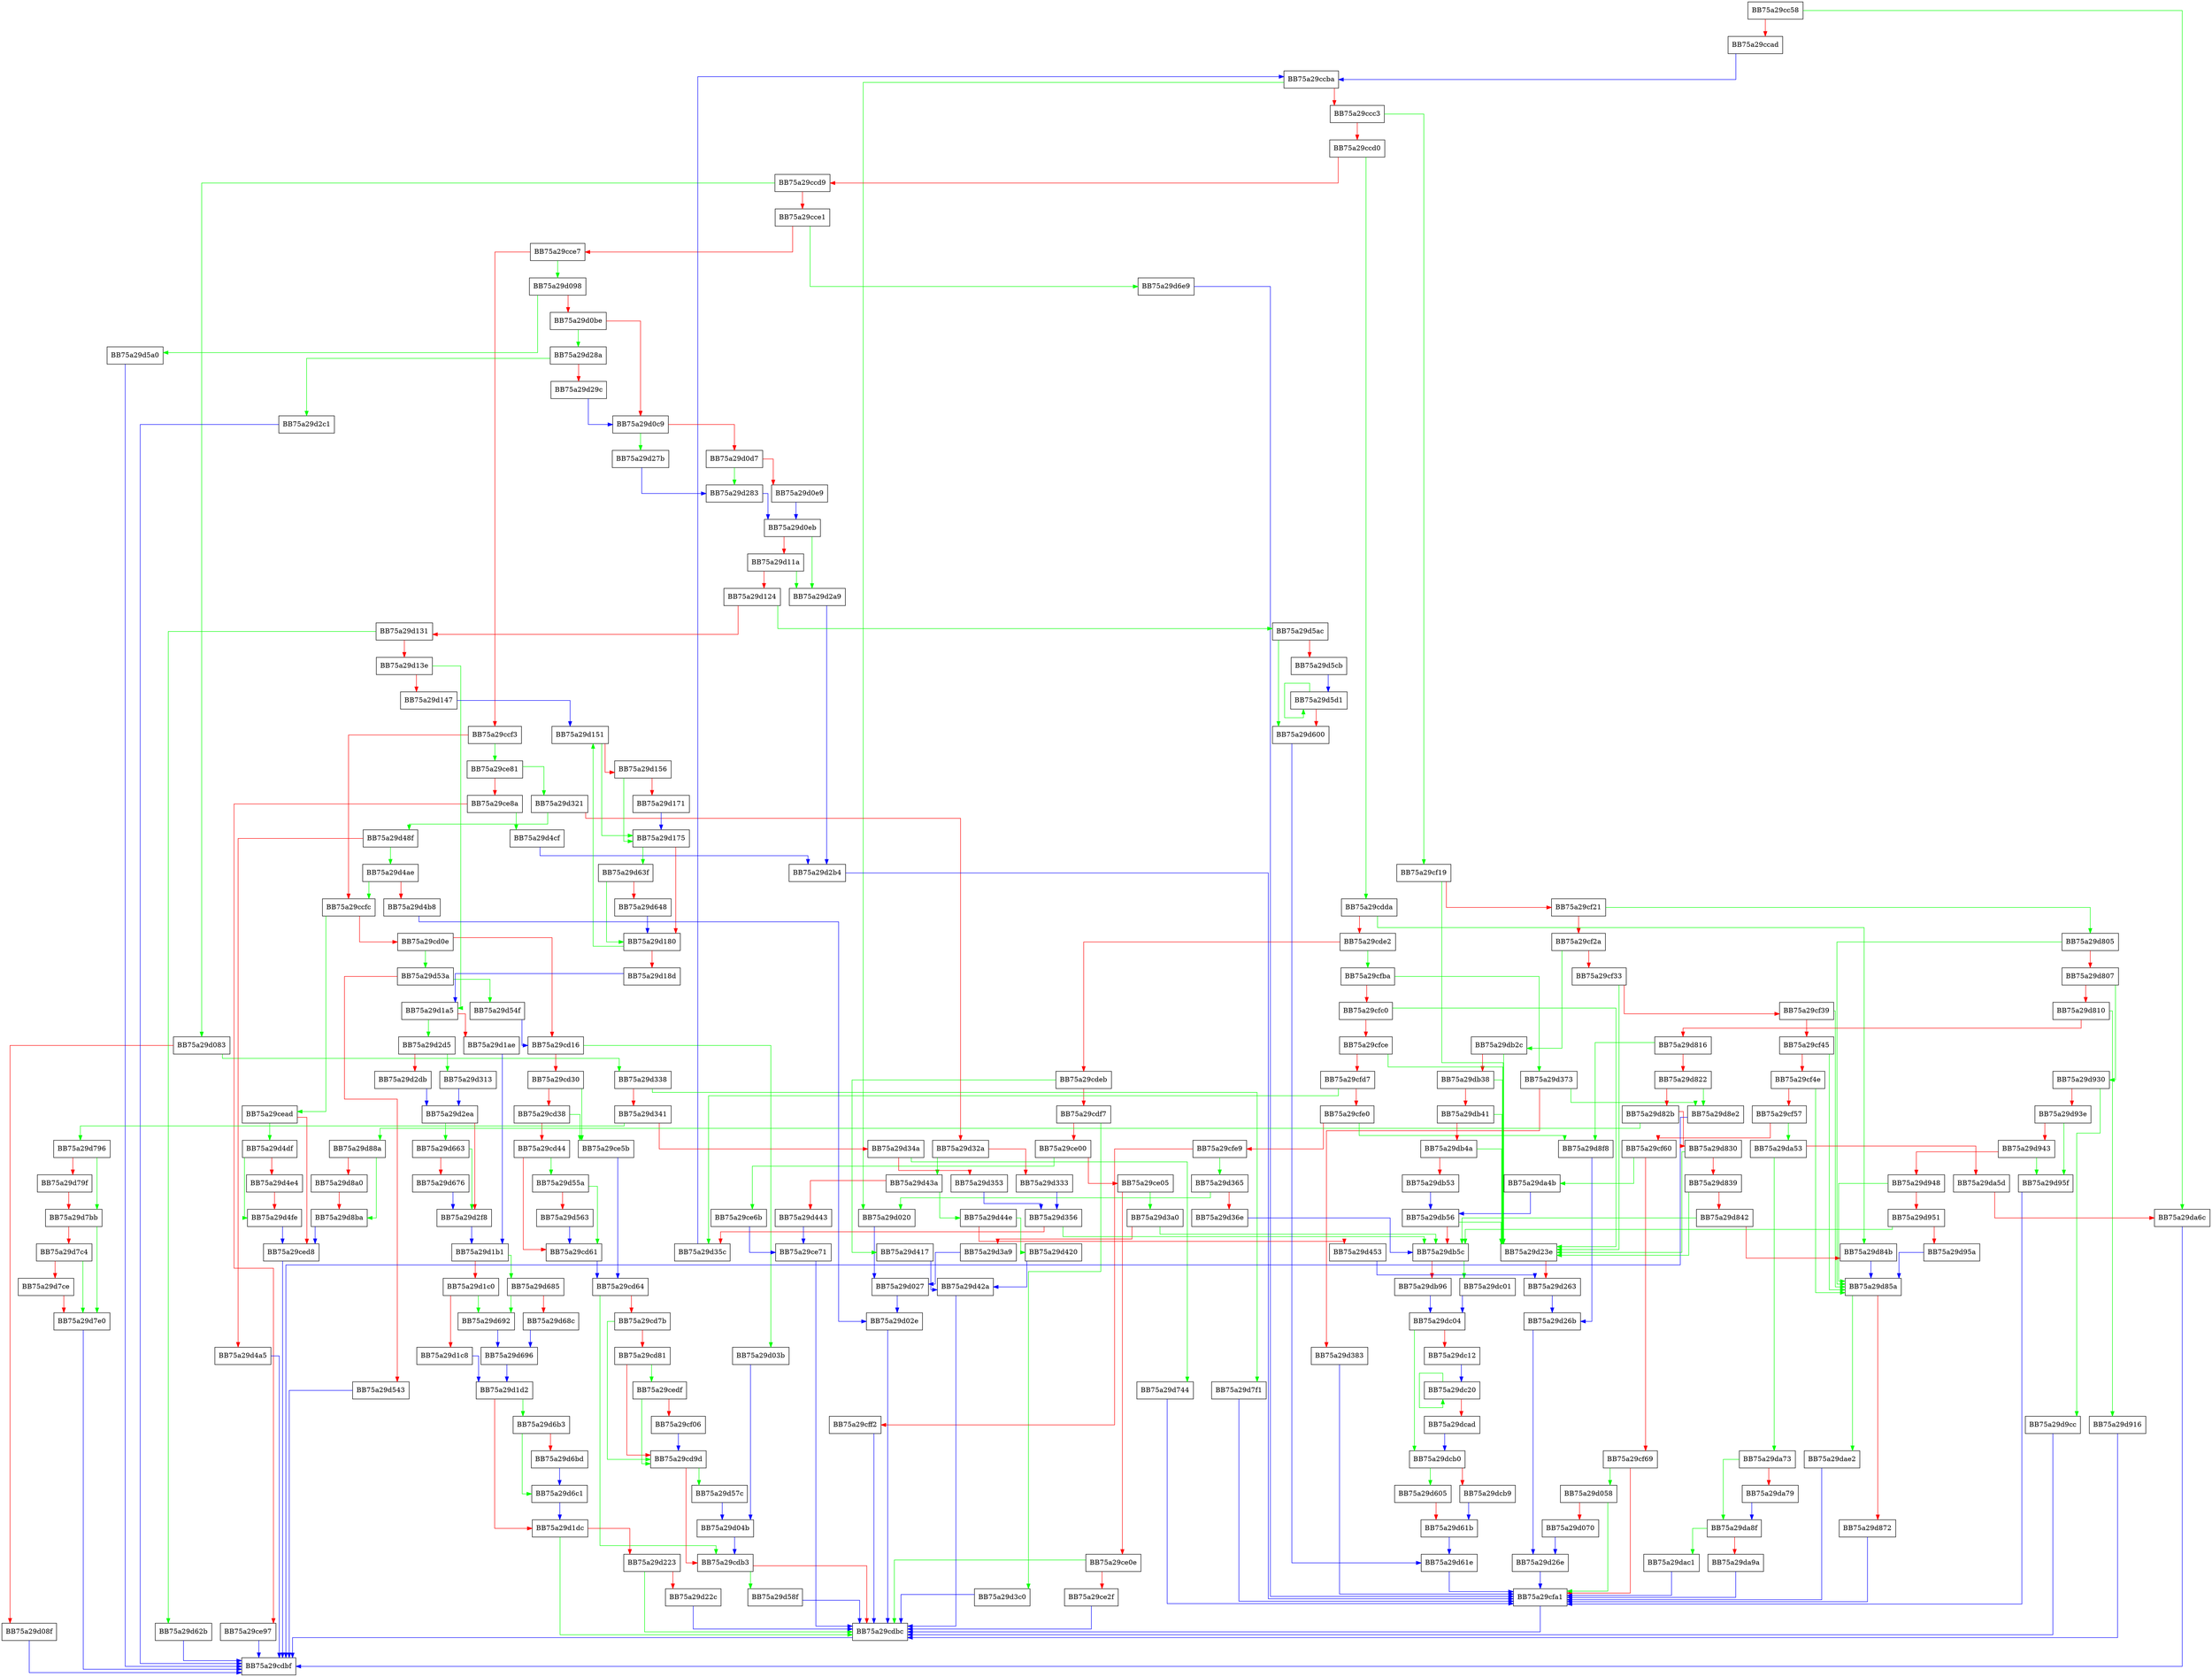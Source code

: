 digraph sqlite3ExprCodeTarget {
  node [shape="box"];
  graph [splines=ortho];
  BB75a29cc58 -> BB75a29da6c [color="green"];
  BB75a29cc58 -> BB75a29ccad [color="red"];
  BB75a29ccad -> BB75a29ccba [color="blue"];
  BB75a29ccba -> BB75a29d020 [color="green"];
  BB75a29ccba -> BB75a29ccc3 [color="red"];
  BB75a29ccc3 -> BB75a29cf19 [color="green"];
  BB75a29ccc3 -> BB75a29ccd0 [color="red"];
  BB75a29ccd0 -> BB75a29cdda [color="green"];
  BB75a29ccd0 -> BB75a29ccd9 [color="red"];
  BB75a29ccd9 -> BB75a29d083 [color="green"];
  BB75a29ccd9 -> BB75a29cce1 [color="red"];
  BB75a29cce1 -> BB75a29d6e9 [color="green"];
  BB75a29cce1 -> BB75a29cce7 [color="red"];
  BB75a29cce7 -> BB75a29d098 [color="green"];
  BB75a29cce7 -> BB75a29ccf3 [color="red"];
  BB75a29ccf3 -> BB75a29ce81 [color="green"];
  BB75a29ccf3 -> BB75a29ccfc [color="red"];
  BB75a29ccfc -> BB75a29cead [color="green"];
  BB75a29ccfc -> BB75a29cd0e [color="red"];
  BB75a29cd0e -> BB75a29d53a [color="green"];
  BB75a29cd0e -> BB75a29cd16 [color="red"];
  BB75a29cd16 -> BB75a29d03b [color="green"];
  BB75a29cd16 -> BB75a29cd30 [color="red"];
  BB75a29cd30 -> BB75a29ce5b [color="green"];
  BB75a29cd30 -> BB75a29cd38 [color="red"];
  BB75a29cd38 -> BB75a29ce5b [color="green"];
  BB75a29cd38 -> BB75a29cd44 [color="red"];
  BB75a29cd44 -> BB75a29d55a [color="green"];
  BB75a29cd44 -> BB75a29cd61 [color="red"];
  BB75a29cd61 -> BB75a29cd64 [color="blue"];
  BB75a29cd64 -> BB75a29cdb3 [color="green"];
  BB75a29cd64 -> BB75a29cd7b [color="red"];
  BB75a29cd7b -> BB75a29cd9d [color="green"];
  BB75a29cd7b -> BB75a29cd81 [color="red"];
  BB75a29cd81 -> BB75a29cedf [color="green"];
  BB75a29cd81 -> BB75a29cd9d [color="red"];
  BB75a29cd9d -> BB75a29d57c [color="green"];
  BB75a29cd9d -> BB75a29cdb3 [color="red"];
  BB75a29cdb3 -> BB75a29d58f [color="green"];
  BB75a29cdb3 -> BB75a29cdbc [color="red"];
  BB75a29cdbc -> BB75a29cdbf [color="blue"];
  BB75a29cdda -> BB75a29d84b [color="green"];
  BB75a29cdda -> BB75a29cde2 [color="red"];
  BB75a29cde2 -> BB75a29cfba [color="green"];
  BB75a29cde2 -> BB75a29cdeb [color="red"];
  BB75a29cdeb -> BB75a29d417 [color="green"];
  BB75a29cdeb -> BB75a29cdf7 [color="red"];
  BB75a29cdf7 -> BB75a29d3c0 [color="green"];
  BB75a29cdf7 -> BB75a29ce00 [color="red"];
  BB75a29ce00 -> BB75a29ce6b [color="green"];
  BB75a29ce00 -> BB75a29ce05 [color="red"];
  BB75a29ce05 -> BB75a29d3a0 [color="green"];
  BB75a29ce05 -> BB75a29ce0e [color="red"];
  BB75a29ce0e -> BB75a29cdbc [color="green"];
  BB75a29ce0e -> BB75a29ce2f [color="red"];
  BB75a29ce2f -> BB75a29cdbc [color="blue"];
  BB75a29ce5b -> BB75a29cd64 [color="blue"];
  BB75a29ce6b -> BB75a29ce71 [color="blue"];
  BB75a29ce71 -> BB75a29cdbc [color="blue"];
  BB75a29ce81 -> BB75a29d321 [color="green"];
  BB75a29ce81 -> BB75a29ce8a [color="red"];
  BB75a29ce8a -> BB75a29d4cf [color="green"];
  BB75a29ce8a -> BB75a29ce97 [color="red"];
  BB75a29ce97 -> BB75a29cdbf [color="blue"];
  BB75a29cead -> BB75a29d4df [color="green"];
  BB75a29cead -> BB75a29ced8 [color="red"];
  BB75a29ced8 -> BB75a29cdbf [color="blue"];
  BB75a29cedf -> BB75a29cd9d [color="green"];
  BB75a29cedf -> BB75a29cf06 [color="red"];
  BB75a29cf06 -> BB75a29cd9d [color="blue"];
  BB75a29cf19 -> BB75a29d23e [color="green"];
  BB75a29cf19 -> BB75a29cf21 [color="red"];
  BB75a29cf21 -> BB75a29d805 [color="green"];
  BB75a29cf21 -> BB75a29cf2a [color="red"];
  BB75a29cf2a -> BB75a29db2c [color="green"];
  BB75a29cf2a -> BB75a29cf33 [color="red"];
  BB75a29cf33 -> BB75a29d23e [color="green"];
  BB75a29cf33 -> BB75a29cf39 [color="red"];
  BB75a29cf39 -> BB75a29d85a [color="green"];
  BB75a29cf39 -> BB75a29cf45 [color="red"];
  BB75a29cf45 -> BB75a29d85a [color="green"];
  BB75a29cf45 -> BB75a29cf4e [color="red"];
  BB75a29cf4e -> BB75a29d85a [color="green"];
  BB75a29cf4e -> BB75a29cf57 [color="red"];
  BB75a29cf57 -> BB75a29da53 [color="green"];
  BB75a29cf57 -> BB75a29cf60 [color="red"];
  BB75a29cf60 -> BB75a29da4b [color="green"];
  BB75a29cf60 -> BB75a29cf69 [color="red"];
  BB75a29cf69 -> BB75a29d058 [color="green"];
  BB75a29cf69 -> BB75a29cfa1 [color="red"];
  BB75a29cfa1 -> BB75a29cdbc [color="blue"];
  BB75a29cfba -> BB75a29d373 [color="green"];
  BB75a29cfba -> BB75a29cfc0 [color="red"];
  BB75a29cfc0 -> BB75a29d23e [color="green"];
  BB75a29cfc0 -> BB75a29cfce [color="red"];
  BB75a29cfce -> BB75a29d23e [color="green"];
  BB75a29cfce -> BB75a29cfd7 [color="red"];
  BB75a29cfd7 -> BB75a29d35c [color="green"];
  BB75a29cfd7 -> BB75a29cfe0 [color="red"];
  BB75a29cfe0 -> BB75a29d8f8 [color="green"];
  BB75a29cfe0 -> BB75a29cfe9 [color="red"];
  BB75a29cfe9 -> BB75a29d365 [color="green"];
  BB75a29cfe9 -> BB75a29cff2 [color="red"];
  BB75a29cff2 -> BB75a29cdbc [color="blue"];
  BB75a29d020 -> BB75a29d027 [color="blue"];
  BB75a29d027 -> BB75a29d02e [color="blue"];
  BB75a29d02e -> BB75a29cdbc [color="blue"];
  BB75a29d03b -> BB75a29d04b [color="blue"];
  BB75a29d04b -> BB75a29cdb3 [color="blue"];
  BB75a29d058 -> BB75a29cfa1 [color="green"];
  BB75a29d058 -> BB75a29d070 [color="red"];
  BB75a29d070 -> BB75a29d26e [color="blue"];
  BB75a29d083 -> BB75a29d338 [color="green"];
  BB75a29d083 -> BB75a29d08f [color="red"];
  BB75a29d08f -> BB75a29cdbf [color="blue"];
  BB75a29d098 -> BB75a29d5a0 [color="green"];
  BB75a29d098 -> BB75a29d0be [color="red"];
  BB75a29d0be -> BB75a29d28a [color="green"];
  BB75a29d0be -> BB75a29d0c9 [color="red"];
  BB75a29d0c9 -> BB75a29d27b [color="green"];
  BB75a29d0c9 -> BB75a29d0d7 [color="red"];
  BB75a29d0d7 -> BB75a29d283 [color="green"];
  BB75a29d0d7 -> BB75a29d0e9 [color="red"];
  BB75a29d0e9 -> BB75a29d0eb [color="blue"];
  BB75a29d0eb -> BB75a29d2a9 [color="green"];
  BB75a29d0eb -> BB75a29d11a [color="red"];
  BB75a29d11a -> BB75a29d2a9 [color="green"];
  BB75a29d11a -> BB75a29d124 [color="red"];
  BB75a29d124 -> BB75a29d5ac [color="green"];
  BB75a29d124 -> BB75a29d131 [color="red"];
  BB75a29d131 -> BB75a29d62b [color="green"];
  BB75a29d131 -> BB75a29d13e [color="red"];
  BB75a29d13e -> BB75a29d1a5 [color="green"];
  BB75a29d13e -> BB75a29d147 [color="red"];
  BB75a29d147 -> BB75a29d151 [color="blue"];
  BB75a29d151 -> BB75a29d175 [color="green"];
  BB75a29d151 -> BB75a29d156 [color="red"];
  BB75a29d156 -> BB75a29d175 [color="green"];
  BB75a29d156 -> BB75a29d171 [color="red"];
  BB75a29d171 -> BB75a29d175 [color="blue"];
  BB75a29d175 -> BB75a29d63f [color="green"];
  BB75a29d175 -> BB75a29d180 [color="red"];
  BB75a29d180 -> BB75a29d151 [color="green"];
  BB75a29d180 -> BB75a29d18d [color="red"];
  BB75a29d18d -> BB75a29d1a5 [color="blue"];
  BB75a29d1a5 -> BB75a29d2d5 [color="green"];
  BB75a29d1a5 -> BB75a29d1ae [color="red"];
  BB75a29d1ae -> BB75a29d1b1 [color="blue"];
  BB75a29d1b1 -> BB75a29d685 [color="green"];
  BB75a29d1b1 -> BB75a29d1c0 [color="red"];
  BB75a29d1c0 -> BB75a29d692 [color="green"];
  BB75a29d1c0 -> BB75a29d1c8 [color="red"];
  BB75a29d1c8 -> BB75a29d1d2 [color="blue"];
  BB75a29d1d2 -> BB75a29d6b3 [color="green"];
  BB75a29d1d2 -> BB75a29d1dc [color="red"];
  BB75a29d1dc -> BB75a29cdbc [color="green"];
  BB75a29d1dc -> BB75a29d223 [color="red"];
  BB75a29d223 -> BB75a29cdbc [color="green"];
  BB75a29d223 -> BB75a29d22c [color="red"];
  BB75a29d22c -> BB75a29cdbc [color="blue"];
  BB75a29d23e -> BB75a29d263 [color="red"];
  BB75a29d263 -> BB75a29d26b [color="blue"];
  BB75a29d26b -> BB75a29d26e [color="blue"];
  BB75a29d26e -> BB75a29cfa1 [color="blue"];
  BB75a29d27b -> BB75a29d283 [color="blue"];
  BB75a29d283 -> BB75a29d0eb [color="blue"];
  BB75a29d28a -> BB75a29d2c1 [color="green"];
  BB75a29d28a -> BB75a29d29c [color="red"];
  BB75a29d29c -> BB75a29d0c9 [color="blue"];
  BB75a29d2a9 -> BB75a29d2b4 [color="blue"];
  BB75a29d2b4 -> BB75a29cfa1 [color="blue"];
  BB75a29d2c1 -> BB75a29cdbf [color="blue"];
  BB75a29d2d5 -> BB75a29d313 [color="green"];
  BB75a29d2d5 -> BB75a29d2db [color="red"];
  BB75a29d2db -> BB75a29d2ea [color="blue"];
  BB75a29d2ea -> BB75a29d663 [color="green"];
  BB75a29d2ea -> BB75a29d2f8 [color="red"];
  BB75a29d2f8 -> BB75a29d1b1 [color="blue"];
  BB75a29d313 -> BB75a29d2ea [color="blue"];
  BB75a29d321 -> BB75a29d48f [color="green"];
  BB75a29d321 -> BB75a29d32a [color="red"];
  BB75a29d32a -> BB75a29d43a [color="green"];
  BB75a29d32a -> BB75a29d333 [color="red"];
  BB75a29d333 -> BB75a29d356 [color="blue"];
  BB75a29d338 -> BB75a29d7f1 [color="green"];
  BB75a29d338 -> BB75a29d341 [color="red"];
  BB75a29d341 -> BB75a29d796 [color="green"];
  BB75a29d341 -> BB75a29d34a [color="red"];
  BB75a29d34a -> BB75a29d744 [color="green"];
  BB75a29d34a -> BB75a29d353 [color="red"];
  BB75a29d353 -> BB75a29d356 [color="blue"];
  BB75a29d356 -> BB75a29db5c [color="green"];
  BB75a29d356 -> BB75a29d35c [color="red"];
  BB75a29d35c -> BB75a29ccba [color="blue"];
  BB75a29d365 -> BB75a29d020 [color="green"];
  BB75a29d365 -> BB75a29d36e [color="red"];
  BB75a29d36e -> BB75a29db5c [color="blue"];
  BB75a29d373 -> BB75a29d8e2 [color="green"];
  BB75a29d373 -> BB75a29d383 [color="red"];
  BB75a29d383 -> BB75a29cfa1 [color="blue"];
  BB75a29d3a0 -> BB75a29db5c [color="green"];
  BB75a29d3a0 -> BB75a29d3a9 [color="red"];
  BB75a29d3a9 -> BB75a29d027 [color="blue"];
  BB75a29d3c0 -> BB75a29cdbc [color="blue"];
  BB75a29d417 -> BB75a29d42a [color="blue"];
  BB75a29d420 -> BB75a29d42a [color="blue"];
  BB75a29d42a -> BB75a29cdbc [color="blue"];
  BB75a29d43a -> BB75a29d44e [color="green"];
  BB75a29d43a -> BB75a29d443 [color="red"];
  BB75a29d443 -> BB75a29ce71 [color="blue"];
  BB75a29d44e -> BB75a29d420 [color="green"];
  BB75a29d44e -> BB75a29d453 [color="red"];
  BB75a29d453 -> BB75a29d263 [color="blue"];
  BB75a29d48f -> BB75a29d4ae [color="green"];
  BB75a29d48f -> BB75a29d4a5 [color="red"];
  BB75a29d4a5 -> BB75a29cdbf [color="blue"];
  BB75a29d4ae -> BB75a29ccfc [color="green"];
  BB75a29d4ae -> BB75a29d4b8 [color="red"];
  BB75a29d4b8 -> BB75a29d02e [color="blue"];
  BB75a29d4cf -> BB75a29d2b4 [color="blue"];
  BB75a29d4df -> BB75a29d4fe [color="green"];
  BB75a29d4df -> BB75a29d4e4 [color="red"];
  BB75a29d4e4 -> BB75a29d4fe [color="red"];
  BB75a29d4fe -> BB75a29ced8 [color="blue"];
  BB75a29d53a -> BB75a29d54f [color="green"];
  BB75a29d53a -> BB75a29d543 [color="red"];
  BB75a29d543 -> BB75a29cdbf [color="blue"];
  BB75a29d54f -> BB75a29cd16 [color="blue"];
  BB75a29d55a -> BB75a29cd61 [color="green"];
  BB75a29d55a -> BB75a29d563 [color="red"];
  BB75a29d563 -> BB75a29cd61 [color="blue"];
  BB75a29d57c -> BB75a29d04b [color="blue"];
  BB75a29d58f -> BB75a29cdbc [color="blue"];
  BB75a29d5a0 -> BB75a29cdbf [color="blue"];
  BB75a29d5ac -> BB75a29d600 [color="green"];
  BB75a29d5ac -> BB75a29d5cb [color="red"];
  BB75a29d5cb -> BB75a29d5d1 [color="blue"];
  BB75a29d5d1 -> BB75a29d5d1 [color="green"];
  BB75a29d5d1 -> BB75a29d600 [color="red"];
  BB75a29d600 -> BB75a29d61e [color="blue"];
  BB75a29d605 -> BB75a29d61b [color="red"];
  BB75a29d61b -> BB75a29d61e [color="blue"];
  BB75a29d61e -> BB75a29cfa1 [color="blue"];
  BB75a29d62b -> BB75a29cdbf [color="blue"];
  BB75a29d63f -> BB75a29d180 [color="green"];
  BB75a29d63f -> BB75a29d648 [color="red"];
  BB75a29d648 -> BB75a29d180 [color="blue"];
  BB75a29d663 -> BB75a29d2f8 [color="green"];
  BB75a29d663 -> BB75a29d676 [color="red"];
  BB75a29d676 -> BB75a29d2f8 [color="blue"];
  BB75a29d685 -> BB75a29d692 [color="green"];
  BB75a29d685 -> BB75a29d68c [color="red"];
  BB75a29d68c -> BB75a29d696 [color="blue"];
  BB75a29d692 -> BB75a29d696 [color="blue"];
  BB75a29d696 -> BB75a29d1d2 [color="blue"];
  BB75a29d6b3 -> BB75a29d6c1 [color="green"];
  BB75a29d6b3 -> BB75a29d6bd [color="red"];
  BB75a29d6bd -> BB75a29d6c1 [color="blue"];
  BB75a29d6c1 -> BB75a29d1dc [color="blue"];
  BB75a29d6e9 -> BB75a29cfa1 [color="blue"];
  BB75a29d744 -> BB75a29cfa1 [color="blue"];
  BB75a29d796 -> BB75a29d7bb [color="green"];
  BB75a29d796 -> BB75a29d79f [color="red"];
  BB75a29d79f -> BB75a29d7bb [color="red"];
  BB75a29d7bb -> BB75a29d7e0 [color="green"];
  BB75a29d7bb -> BB75a29d7c4 [color="red"];
  BB75a29d7c4 -> BB75a29d7e0 [color="green"];
  BB75a29d7c4 -> BB75a29d7ce [color="red"];
  BB75a29d7ce -> BB75a29d7e0 [color="red"];
  BB75a29d7e0 -> BB75a29cdbf [color="blue"];
  BB75a29d7f1 -> BB75a29cfa1 [color="blue"];
  BB75a29d805 -> BB75a29d85a [color="green"];
  BB75a29d805 -> BB75a29d807 [color="red"];
  BB75a29d807 -> BB75a29d930 [color="green"];
  BB75a29d807 -> BB75a29d810 [color="red"];
  BB75a29d810 -> BB75a29d916 [color="green"];
  BB75a29d810 -> BB75a29d816 [color="red"];
  BB75a29d816 -> BB75a29d8f8 [color="green"];
  BB75a29d816 -> BB75a29d822 [color="red"];
  BB75a29d822 -> BB75a29d8e2 [color="green"];
  BB75a29d822 -> BB75a29d82b [color="red"];
  BB75a29d82b -> BB75a29d88a [color="green"];
  BB75a29d82b -> BB75a29d830 [color="red"];
  BB75a29d830 -> BB75a29d23e [color="green"];
  BB75a29d830 -> BB75a29d839 [color="red"];
  BB75a29d839 -> BB75a29d23e [color="green"];
  BB75a29d839 -> BB75a29d842 [color="red"];
  BB75a29d842 -> BB75a29db5c [color="green"];
  BB75a29d842 -> BB75a29d84b [color="red"];
  BB75a29d84b -> BB75a29d85a [color="blue"];
  BB75a29d85a -> BB75a29dae2 [color="green"];
  BB75a29d85a -> BB75a29d872 [color="red"];
  BB75a29d872 -> BB75a29cfa1 [color="blue"];
  BB75a29d88a -> BB75a29d8ba [color="green"];
  BB75a29d88a -> BB75a29d8a0 [color="red"];
  BB75a29d8a0 -> BB75a29d8ba [color="red"];
  BB75a29d8ba -> BB75a29ced8 [color="blue"];
  BB75a29d8e2 -> BB75a29cdbf [color="blue"];
  BB75a29d8f8 -> BB75a29d26b [color="blue"];
  BB75a29d916 -> BB75a29cdbc [color="blue"];
  BB75a29d930 -> BB75a29d9cc [color="green"];
  BB75a29d930 -> BB75a29d93e [color="red"];
  BB75a29d93e -> BB75a29d95f [color="green"];
  BB75a29d93e -> BB75a29d943 [color="red"];
  BB75a29d943 -> BB75a29d95f [color="green"];
  BB75a29d943 -> BB75a29d948 [color="red"];
  BB75a29d948 -> BB75a29d85a [color="green"];
  BB75a29d948 -> BB75a29d951 [color="red"];
  BB75a29d951 -> BB75a29db5c [color="green"];
  BB75a29d951 -> BB75a29d95a [color="red"];
  BB75a29d95a -> BB75a29d85a [color="blue"];
  BB75a29d95f -> BB75a29cfa1 [color="blue"];
  BB75a29d9cc -> BB75a29cdbc [color="blue"];
  BB75a29da4b -> BB75a29db56 [color="blue"];
  BB75a29da53 -> BB75a29da73 [color="green"];
  BB75a29da53 -> BB75a29da5d [color="red"];
  BB75a29da5d -> BB75a29da6c [color="red"];
  BB75a29da6c -> BB75a29cdbf [color="blue"];
  BB75a29da73 -> BB75a29da8f [color="green"];
  BB75a29da73 -> BB75a29da79 [color="red"];
  BB75a29da79 -> BB75a29da8f [color="blue"];
  BB75a29da8f -> BB75a29dac1 [color="green"];
  BB75a29da8f -> BB75a29da9a [color="red"];
  BB75a29da9a -> BB75a29cfa1 [color="blue"];
  BB75a29dac1 -> BB75a29cfa1 [color="blue"];
  BB75a29dae2 -> BB75a29cfa1 [color="blue"];
  BB75a29db2c -> BB75a29d23e [color="green"];
  BB75a29db2c -> BB75a29db38 [color="red"];
  BB75a29db38 -> BB75a29d23e [color="green"];
  BB75a29db38 -> BB75a29db41 [color="red"];
  BB75a29db41 -> BB75a29d23e [color="green"];
  BB75a29db41 -> BB75a29db4a [color="red"];
  BB75a29db4a -> BB75a29d23e [color="green"];
  BB75a29db4a -> BB75a29db53 [color="red"];
  BB75a29db53 -> BB75a29db56 [color="blue"];
  BB75a29db56 -> BB75a29d23e [color="green"];
  BB75a29db56 -> BB75a29db5c [color="red"];
  BB75a29db5c -> BB75a29dc01 [color="green"];
  BB75a29db5c -> BB75a29db96 [color="red"];
  BB75a29db96 -> BB75a29dc04 [color="blue"];
  BB75a29dc01 -> BB75a29dc04 [color="blue"];
  BB75a29dc04 -> BB75a29dcb0 [color="green"];
  BB75a29dc04 -> BB75a29dc12 [color="red"];
  BB75a29dc12 -> BB75a29dc20 [color="blue"];
  BB75a29dc20 -> BB75a29dc20 [color="green"];
  BB75a29dc20 -> BB75a29dcad [color="red"];
  BB75a29dcad -> BB75a29dcb0 [color="blue"];
  BB75a29dcb0 -> BB75a29d605 [color="green"];
  BB75a29dcb0 -> BB75a29dcb9 [color="red"];
  BB75a29dcb9 -> BB75a29d61b [color="blue"];
}